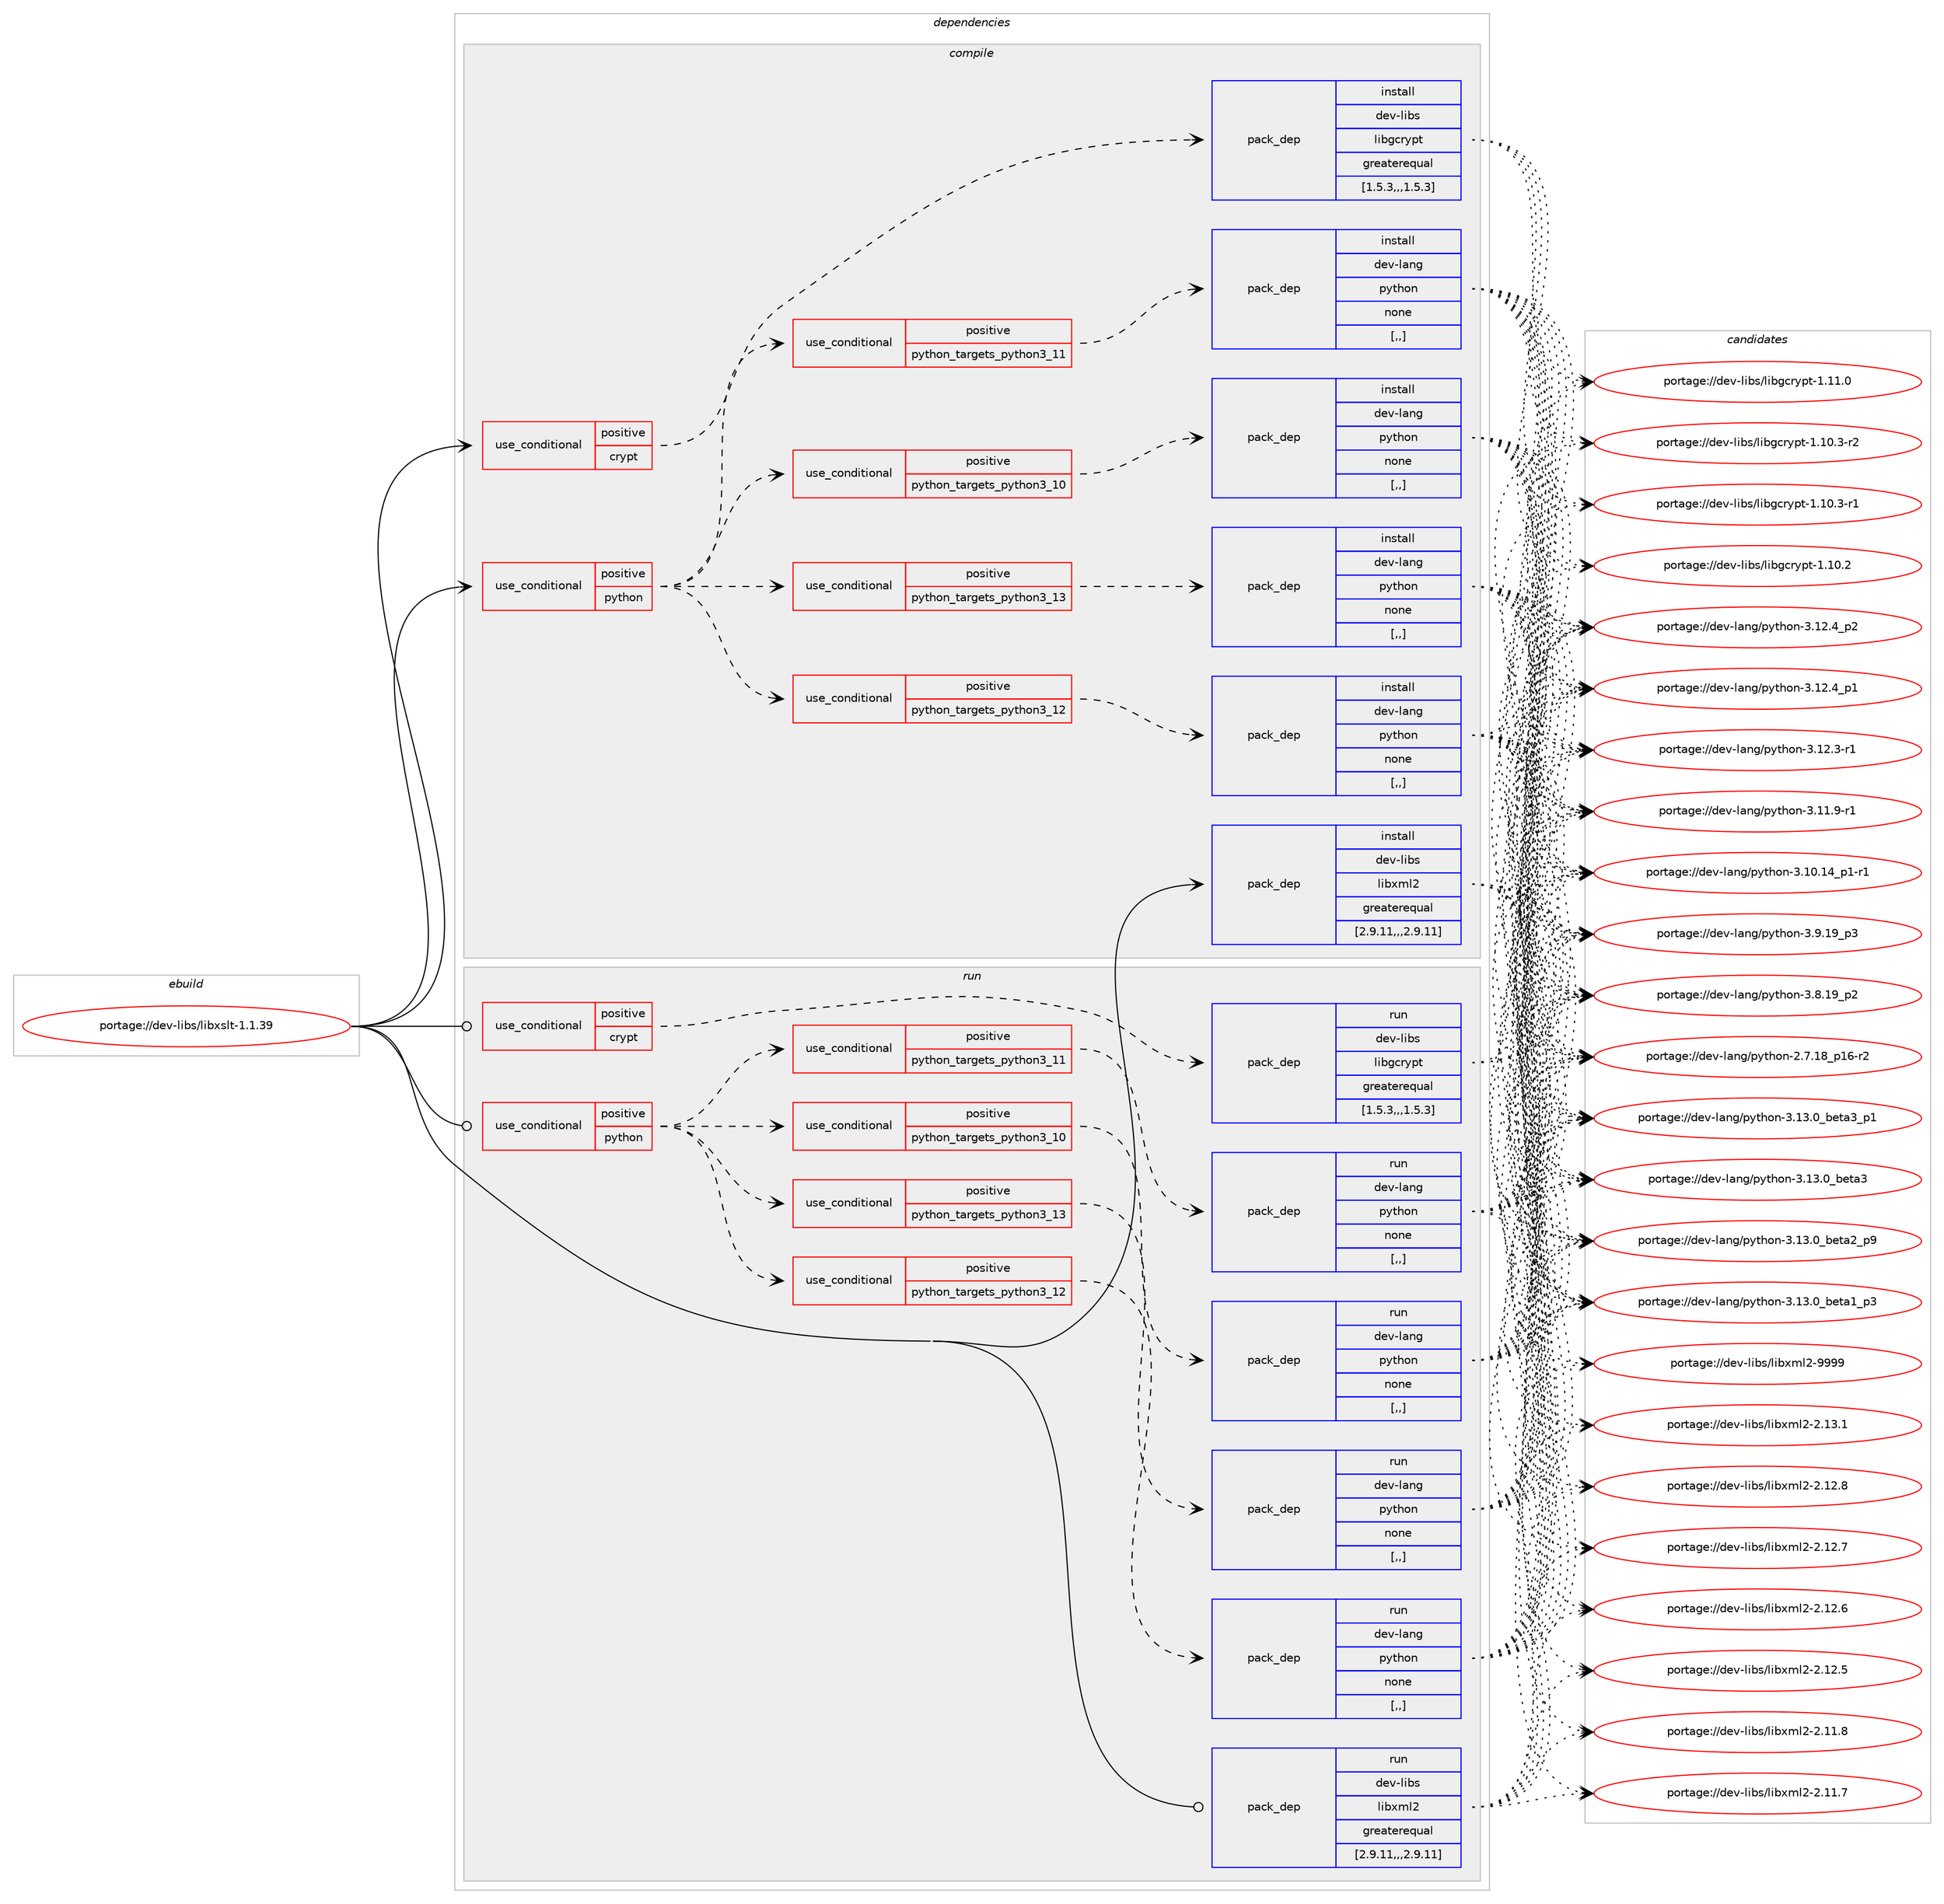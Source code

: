 digraph prolog {

# *************
# Graph options
# *************

newrank=true;
concentrate=true;
compound=true;
graph [rankdir=LR,fontname=Helvetica,fontsize=10,ranksep=1.5];#, ranksep=2.5, nodesep=0.2];
edge  [arrowhead=vee];
node  [fontname=Helvetica,fontsize=10];

# **********
# The ebuild
# **********

subgraph cluster_leftcol {
color=gray;
rank=same;
label=<<i>ebuild</i>>;
id [label="portage://dev-libs/libxslt-1.1.39", color=red, width=4, href="../dev-libs/libxslt-1.1.39.svg"];
}

# ****************
# The dependencies
# ****************

subgraph cluster_midcol {
color=gray;
label=<<i>dependencies</i>>;
subgraph cluster_compile {
fillcolor="#eeeeee";
style=filled;
label=<<i>compile</i>>;
subgraph cond27290 {
dependency110903 [label=<<TABLE BORDER="0" CELLBORDER="1" CELLSPACING="0" CELLPADDING="4"><TR><TD ROWSPAN="3" CELLPADDING="10">use_conditional</TD></TR><TR><TD>positive</TD></TR><TR><TD>crypt</TD></TR></TABLE>>, shape=none, color=red];
subgraph pack82432 {
dependency110904 [label=<<TABLE BORDER="0" CELLBORDER="1" CELLSPACING="0" CELLPADDING="4" WIDTH="220"><TR><TD ROWSPAN="6" CELLPADDING="30">pack_dep</TD></TR><TR><TD WIDTH="110">install</TD></TR><TR><TD>dev-libs</TD></TR><TR><TD>libgcrypt</TD></TR><TR><TD>greaterequal</TD></TR><TR><TD>[1.5.3,,,1.5.3]</TD></TR></TABLE>>, shape=none, color=blue];
}
dependency110903:e -> dependency110904:w [weight=20,style="dashed",arrowhead="vee"];
}
id:e -> dependency110903:w [weight=20,style="solid",arrowhead="vee"];
subgraph cond27291 {
dependency110905 [label=<<TABLE BORDER="0" CELLBORDER="1" CELLSPACING="0" CELLPADDING="4"><TR><TD ROWSPAN="3" CELLPADDING="10">use_conditional</TD></TR><TR><TD>positive</TD></TR><TR><TD>python</TD></TR></TABLE>>, shape=none, color=red];
subgraph cond27292 {
dependency110906 [label=<<TABLE BORDER="0" CELLBORDER="1" CELLSPACING="0" CELLPADDING="4"><TR><TD ROWSPAN="3" CELLPADDING="10">use_conditional</TD></TR><TR><TD>positive</TD></TR><TR><TD>python_targets_python3_10</TD></TR></TABLE>>, shape=none, color=red];
subgraph pack82433 {
dependency110907 [label=<<TABLE BORDER="0" CELLBORDER="1" CELLSPACING="0" CELLPADDING="4" WIDTH="220"><TR><TD ROWSPAN="6" CELLPADDING="30">pack_dep</TD></TR><TR><TD WIDTH="110">install</TD></TR><TR><TD>dev-lang</TD></TR><TR><TD>python</TD></TR><TR><TD>none</TD></TR><TR><TD>[,,]</TD></TR></TABLE>>, shape=none, color=blue];
}
dependency110906:e -> dependency110907:w [weight=20,style="dashed",arrowhead="vee"];
}
dependency110905:e -> dependency110906:w [weight=20,style="dashed",arrowhead="vee"];
subgraph cond27293 {
dependency110908 [label=<<TABLE BORDER="0" CELLBORDER="1" CELLSPACING="0" CELLPADDING="4"><TR><TD ROWSPAN="3" CELLPADDING="10">use_conditional</TD></TR><TR><TD>positive</TD></TR><TR><TD>python_targets_python3_11</TD></TR></TABLE>>, shape=none, color=red];
subgraph pack82434 {
dependency110909 [label=<<TABLE BORDER="0" CELLBORDER="1" CELLSPACING="0" CELLPADDING="4" WIDTH="220"><TR><TD ROWSPAN="6" CELLPADDING="30">pack_dep</TD></TR><TR><TD WIDTH="110">install</TD></TR><TR><TD>dev-lang</TD></TR><TR><TD>python</TD></TR><TR><TD>none</TD></TR><TR><TD>[,,]</TD></TR></TABLE>>, shape=none, color=blue];
}
dependency110908:e -> dependency110909:w [weight=20,style="dashed",arrowhead="vee"];
}
dependency110905:e -> dependency110908:w [weight=20,style="dashed",arrowhead="vee"];
subgraph cond27294 {
dependency110910 [label=<<TABLE BORDER="0" CELLBORDER="1" CELLSPACING="0" CELLPADDING="4"><TR><TD ROWSPAN="3" CELLPADDING="10">use_conditional</TD></TR><TR><TD>positive</TD></TR><TR><TD>python_targets_python3_12</TD></TR></TABLE>>, shape=none, color=red];
subgraph pack82435 {
dependency110911 [label=<<TABLE BORDER="0" CELLBORDER="1" CELLSPACING="0" CELLPADDING="4" WIDTH="220"><TR><TD ROWSPAN="6" CELLPADDING="30">pack_dep</TD></TR><TR><TD WIDTH="110">install</TD></TR><TR><TD>dev-lang</TD></TR><TR><TD>python</TD></TR><TR><TD>none</TD></TR><TR><TD>[,,]</TD></TR></TABLE>>, shape=none, color=blue];
}
dependency110910:e -> dependency110911:w [weight=20,style="dashed",arrowhead="vee"];
}
dependency110905:e -> dependency110910:w [weight=20,style="dashed",arrowhead="vee"];
subgraph cond27295 {
dependency110912 [label=<<TABLE BORDER="0" CELLBORDER="1" CELLSPACING="0" CELLPADDING="4"><TR><TD ROWSPAN="3" CELLPADDING="10">use_conditional</TD></TR><TR><TD>positive</TD></TR><TR><TD>python_targets_python3_13</TD></TR></TABLE>>, shape=none, color=red];
subgraph pack82436 {
dependency110913 [label=<<TABLE BORDER="0" CELLBORDER="1" CELLSPACING="0" CELLPADDING="4" WIDTH="220"><TR><TD ROWSPAN="6" CELLPADDING="30">pack_dep</TD></TR><TR><TD WIDTH="110">install</TD></TR><TR><TD>dev-lang</TD></TR><TR><TD>python</TD></TR><TR><TD>none</TD></TR><TR><TD>[,,]</TD></TR></TABLE>>, shape=none, color=blue];
}
dependency110912:e -> dependency110913:w [weight=20,style="dashed",arrowhead="vee"];
}
dependency110905:e -> dependency110912:w [weight=20,style="dashed",arrowhead="vee"];
}
id:e -> dependency110905:w [weight=20,style="solid",arrowhead="vee"];
subgraph pack82437 {
dependency110914 [label=<<TABLE BORDER="0" CELLBORDER="1" CELLSPACING="0" CELLPADDING="4" WIDTH="220"><TR><TD ROWSPAN="6" CELLPADDING="30">pack_dep</TD></TR><TR><TD WIDTH="110">install</TD></TR><TR><TD>dev-libs</TD></TR><TR><TD>libxml2</TD></TR><TR><TD>greaterequal</TD></TR><TR><TD>[2.9.11,,,2.9.11]</TD></TR></TABLE>>, shape=none, color=blue];
}
id:e -> dependency110914:w [weight=20,style="solid",arrowhead="vee"];
}
subgraph cluster_compileandrun {
fillcolor="#eeeeee";
style=filled;
label=<<i>compile and run</i>>;
}
subgraph cluster_run {
fillcolor="#eeeeee";
style=filled;
label=<<i>run</i>>;
subgraph cond27296 {
dependency110915 [label=<<TABLE BORDER="0" CELLBORDER="1" CELLSPACING="0" CELLPADDING="4"><TR><TD ROWSPAN="3" CELLPADDING="10">use_conditional</TD></TR><TR><TD>positive</TD></TR><TR><TD>crypt</TD></TR></TABLE>>, shape=none, color=red];
subgraph pack82438 {
dependency110916 [label=<<TABLE BORDER="0" CELLBORDER="1" CELLSPACING="0" CELLPADDING="4" WIDTH="220"><TR><TD ROWSPAN="6" CELLPADDING="30">pack_dep</TD></TR><TR><TD WIDTH="110">run</TD></TR><TR><TD>dev-libs</TD></TR><TR><TD>libgcrypt</TD></TR><TR><TD>greaterequal</TD></TR><TR><TD>[1.5.3,,,1.5.3]</TD></TR></TABLE>>, shape=none, color=blue];
}
dependency110915:e -> dependency110916:w [weight=20,style="dashed",arrowhead="vee"];
}
id:e -> dependency110915:w [weight=20,style="solid",arrowhead="odot"];
subgraph cond27297 {
dependency110917 [label=<<TABLE BORDER="0" CELLBORDER="1" CELLSPACING="0" CELLPADDING="4"><TR><TD ROWSPAN="3" CELLPADDING="10">use_conditional</TD></TR><TR><TD>positive</TD></TR><TR><TD>python</TD></TR></TABLE>>, shape=none, color=red];
subgraph cond27298 {
dependency110918 [label=<<TABLE BORDER="0" CELLBORDER="1" CELLSPACING="0" CELLPADDING="4"><TR><TD ROWSPAN="3" CELLPADDING="10">use_conditional</TD></TR><TR><TD>positive</TD></TR><TR><TD>python_targets_python3_10</TD></TR></TABLE>>, shape=none, color=red];
subgraph pack82439 {
dependency110919 [label=<<TABLE BORDER="0" CELLBORDER="1" CELLSPACING="0" CELLPADDING="4" WIDTH="220"><TR><TD ROWSPAN="6" CELLPADDING="30">pack_dep</TD></TR><TR><TD WIDTH="110">run</TD></TR><TR><TD>dev-lang</TD></TR><TR><TD>python</TD></TR><TR><TD>none</TD></TR><TR><TD>[,,]</TD></TR></TABLE>>, shape=none, color=blue];
}
dependency110918:e -> dependency110919:w [weight=20,style="dashed",arrowhead="vee"];
}
dependency110917:e -> dependency110918:w [weight=20,style="dashed",arrowhead="vee"];
subgraph cond27299 {
dependency110920 [label=<<TABLE BORDER="0" CELLBORDER="1" CELLSPACING="0" CELLPADDING="4"><TR><TD ROWSPAN="3" CELLPADDING="10">use_conditional</TD></TR><TR><TD>positive</TD></TR><TR><TD>python_targets_python3_11</TD></TR></TABLE>>, shape=none, color=red];
subgraph pack82440 {
dependency110921 [label=<<TABLE BORDER="0" CELLBORDER="1" CELLSPACING="0" CELLPADDING="4" WIDTH="220"><TR><TD ROWSPAN="6" CELLPADDING="30">pack_dep</TD></TR><TR><TD WIDTH="110">run</TD></TR><TR><TD>dev-lang</TD></TR><TR><TD>python</TD></TR><TR><TD>none</TD></TR><TR><TD>[,,]</TD></TR></TABLE>>, shape=none, color=blue];
}
dependency110920:e -> dependency110921:w [weight=20,style="dashed",arrowhead="vee"];
}
dependency110917:e -> dependency110920:w [weight=20,style="dashed",arrowhead="vee"];
subgraph cond27300 {
dependency110922 [label=<<TABLE BORDER="0" CELLBORDER="1" CELLSPACING="0" CELLPADDING="4"><TR><TD ROWSPAN="3" CELLPADDING="10">use_conditional</TD></TR><TR><TD>positive</TD></TR><TR><TD>python_targets_python3_12</TD></TR></TABLE>>, shape=none, color=red];
subgraph pack82441 {
dependency110923 [label=<<TABLE BORDER="0" CELLBORDER="1" CELLSPACING="0" CELLPADDING="4" WIDTH="220"><TR><TD ROWSPAN="6" CELLPADDING="30">pack_dep</TD></TR><TR><TD WIDTH="110">run</TD></TR><TR><TD>dev-lang</TD></TR><TR><TD>python</TD></TR><TR><TD>none</TD></TR><TR><TD>[,,]</TD></TR></TABLE>>, shape=none, color=blue];
}
dependency110922:e -> dependency110923:w [weight=20,style="dashed",arrowhead="vee"];
}
dependency110917:e -> dependency110922:w [weight=20,style="dashed",arrowhead="vee"];
subgraph cond27301 {
dependency110924 [label=<<TABLE BORDER="0" CELLBORDER="1" CELLSPACING="0" CELLPADDING="4"><TR><TD ROWSPAN="3" CELLPADDING="10">use_conditional</TD></TR><TR><TD>positive</TD></TR><TR><TD>python_targets_python3_13</TD></TR></TABLE>>, shape=none, color=red];
subgraph pack82442 {
dependency110925 [label=<<TABLE BORDER="0" CELLBORDER="1" CELLSPACING="0" CELLPADDING="4" WIDTH="220"><TR><TD ROWSPAN="6" CELLPADDING="30">pack_dep</TD></TR><TR><TD WIDTH="110">run</TD></TR><TR><TD>dev-lang</TD></TR><TR><TD>python</TD></TR><TR><TD>none</TD></TR><TR><TD>[,,]</TD></TR></TABLE>>, shape=none, color=blue];
}
dependency110924:e -> dependency110925:w [weight=20,style="dashed",arrowhead="vee"];
}
dependency110917:e -> dependency110924:w [weight=20,style="dashed",arrowhead="vee"];
}
id:e -> dependency110917:w [weight=20,style="solid",arrowhead="odot"];
subgraph pack82443 {
dependency110926 [label=<<TABLE BORDER="0" CELLBORDER="1" CELLSPACING="0" CELLPADDING="4" WIDTH="220"><TR><TD ROWSPAN="6" CELLPADDING="30">pack_dep</TD></TR><TR><TD WIDTH="110">run</TD></TR><TR><TD>dev-libs</TD></TR><TR><TD>libxml2</TD></TR><TR><TD>greaterequal</TD></TR><TR><TD>[2.9.11,,,2.9.11]</TD></TR></TABLE>>, shape=none, color=blue];
}
id:e -> dependency110926:w [weight=20,style="solid",arrowhead="odot"];
}
}

# **************
# The candidates
# **************

subgraph cluster_choices {
rank=same;
color=gray;
label=<<i>candidates</i>>;

subgraph choice82432 {
color=black;
nodesep=1;
choice100101118451081059811547108105981039911412111211645494649494648 [label="portage://dev-libs/libgcrypt-1.11.0", color=red, width=4,href="../dev-libs/libgcrypt-1.11.0.svg"];
choice1001011184510810598115471081059810399114121112116454946494846514511450 [label="portage://dev-libs/libgcrypt-1.10.3-r2", color=red, width=4,href="../dev-libs/libgcrypt-1.10.3-r2.svg"];
choice1001011184510810598115471081059810399114121112116454946494846514511449 [label="portage://dev-libs/libgcrypt-1.10.3-r1", color=red, width=4,href="../dev-libs/libgcrypt-1.10.3-r1.svg"];
choice100101118451081059811547108105981039911412111211645494649484650 [label="portage://dev-libs/libgcrypt-1.10.2", color=red, width=4,href="../dev-libs/libgcrypt-1.10.2.svg"];
dependency110904:e -> choice100101118451081059811547108105981039911412111211645494649494648:w [style=dotted,weight="100"];
dependency110904:e -> choice1001011184510810598115471081059810399114121112116454946494846514511450:w [style=dotted,weight="100"];
dependency110904:e -> choice1001011184510810598115471081059810399114121112116454946494846514511449:w [style=dotted,weight="100"];
dependency110904:e -> choice100101118451081059811547108105981039911412111211645494649484650:w [style=dotted,weight="100"];
}
subgraph choice82433 {
color=black;
nodesep=1;
choice10010111845108971101034711212111610411111045514649514648959810111697519511249 [label="portage://dev-lang/python-3.13.0_beta3_p1", color=red, width=4,href="../dev-lang/python-3.13.0_beta3_p1.svg"];
choice1001011184510897110103471121211161041111104551464951464895981011169751 [label="portage://dev-lang/python-3.13.0_beta3", color=red, width=4,href="../dev-lang/python-3.13.0_beta3.svg"];
choice10010111845108971101034711212111610411111045514649514648959810111697509511257 [label="portage://dev-lang/python-3.13.0_beta2_p9", color=red, width=4,href="../dev-lang/python-3.13.0_beta2_p9.svg"];
choice10010111845108971101034711212111610411111045514649514648959810111697499511251 [label="portage://dev-lang/python-3.13.0_beta1_p3", color=red, width=4,href="../dev-lang/python-3.13.0_beta1_p3.svg"];
choice100101118451089711010347112121116104111110455146495046529511250 [label="portage://dev-lang/python-3.12.4_p2", color=red, width=4,href="../dev-lang/python-3.12.4_p2.svg"];
choice100101118451089711010347112121116104111110455146495046529511249 [label="portage://dev-lang/python-3.12.4_p1", color=red, width=4,href="../dev-lang/python-3.12.4_p1.svg"];
choice100101118451089711010347112121116104111110455146495046514511449 [label="portage://dev-lang/python-3.12.3-r1", color=red, width=4,href="../dev-lang/python-3.12.3-r1.svg"];
choice100101118451089711010347112121116104111110455146494946574511449 [label="portage://dev-lang/python-3.11.9-r1", color=red, width=4,href="../dev-lang/python-3.11.9-r1.svg"];
choice100101118451089711010347112121116104111110455146494846495295112494511449 [label="portage://dev-lang/python-3.10.14_p1-r1", color=red, width=4,href="../dev-lang/python-3.10.14_p1-r1.svg"];
choice100101118451089711010347112121116104111110455146574649579511251 [label="portage://dev-lang/python-3.9.19_p3", color=red, width=4,href="../dev-lang/python-3.9.19_p3.svg"];
choice100101118451089711010347112121116104111110455146564649579511250 [label="portage://dev-lang/python-3.8.19_p2", color=red, width=4,href="../dev-lang/python-3.8.19_p2.svg"];
choice100101118451089711010347112121116104111110455046554649569511249544511450 [label="portage://dev-lang/python-2.7.18_p16-r2", color=red, width=4,href="../dev-lang/python-2.7.18_p16-r2.svg"];
dependency110907:e -> choice10010111845108971101034711212111610411111045514649514648959810111697519511249:w [style=dotted,weight="100"];
dependency110907:e -> choice1001011184510897110103471121211161041111104551464951464895981011169751:w [style=dotted,weight="100"];
dependency110907:e -> choice10010111845108971101034711212111610411111045514649514648959810111697509511257:w [style=dotted,weight="100"];
dependency110907:e -> choice10010111845108971101034711212111610411111045514649514648959810111697499511251:w [style=dotted,weight="100"];
dependency110907:e -> choice100101118451089711010347112121116104111110455146495046529511250:w [style=dotted,weight="100"];
dependency110907:e -> choice100101118451089711010347112121116104111110455146495046529511249:w [style=dotted,weight="100"];
dependency110907:e -> choice100101118451089711010347112121116104111110455146495046514511449:w [style=dotted,weight="100"];
dependency110907:e -> choice100101118451089711010347112121116104111110455146494946574511449:w [style=dotted,weight="100"];
dependency110907:e -> choice100101118451089711010347112121116104111110455146494846495295112494511449:w [style=dotted,weight="100"];
dependency110907:e -> choice100101118451089711010347112121116104111110455146574649579511251:w [style=dotted,weight="100"];
dependency110907:e -> choice100101118451089711010347112121116104111110455146564649579511250:w [style=dotted,weight="100"];
dependency110907:e -> choice100101118451089711010347112121116104111110455046554649569511249544511450:w [style=dotted,weight="100"];
}
subgraph choice82434 {
color=black;
nodesep=1;
choice10010111845108971101034711212111610411111045514649514648959810111697519511249 [label="portage://dev-lang/python-3.13.0_beta3_p1", color=red, width=4,href="../dev-lang/python-3.13.0_beta3_p1.svg"];
choice1001011184510897110103471121211161041111104551464951464895981011169751 [label="portage://dev-lang/python-3.13.0_beta3", color=red, width=4,href="../dev-lang/python-3.13.0_beta3.svg"];
choice10010111845108971101034711212111610411111045514649514648959810111697509511257 [label="portage://dev-lang/python-3.13.0_beta2_p9", color=red, width=4,href="../dev-lang/python-3.13.0_beta2_p9.svg"];
choice10010111845108971101034711212111610411111045514649514648959810111697499511251 [label="portage://dev-lang/python-3.13.0_beta1_p3", color=red, width=4,href="../dev-lang/python-3.13.0_beta1_p3.svg"];
choice100101118451089711010347112121116104111110455146495046529511250 [label="portage://dev-lang/python-3.12.4_p2", color=red, width=4,href="../dev-lang/python-3.12.4_p2.svg"];
choice100101118451089711010347112121116104111110455146495046529511249 [label="portage://dev-lang/python-3.12.4_p1", color=red, width=4,href="../dev-lang/python-3.12.4_p1.svg"];
choice100101118451089711010347112121116104111110455146495046514511449 [label="portage://dev-lang/python-3.12.3-r1", color=red, width=4,href="../dev-lang/python-3.12.3-r1.svg"];
choice100101118451089711010347112121116104111110455146494946574511449 [label="portage://dev-lang/python-3.11.9-r1", color=red, width=4,href="../dev-lang/python-3.11.9-r1.svg"];
choice100101118451089711010347112121116104111110455146494846495295112494511449 [label="portage://dev-lang/python-3.10.14_p1-r1", color=red, width=4,href="../dev-lang/python-3.10.14_p1-r1.svg"];
choice100101118451089711010347112121116104111110455146574649579511251 [label="portage://dev-lang/python-3.9.19_p3", color=red, width=4,href="../dev-lang/python-3.9.19_p3.svg"];
choice100101118451089711010347112121116104111110455146564649579511250 [label="portage://dev-lang/python-3.8.19_p2", color=red, width=4,href="../dev-lang/python-3.8.19_p2.svg"];
choice100101118451089711010347112121116104111110455046554649569511249544511450 [label="portage://dev-lang/python-2.7.18_p16-r2", color=red, width=4,href="../dev-lang/python-2.7.18_p16-r2.svg"];
dependency110909:e -> choice10010111845108971101034711212111610411111045514649514648959810111697519511249:w [style=dotted,weight="100"];
dependency110909:e -> choice1001011184510897110103471121211161041111104551464951464895981011169751:w [style=dotted,weight="100"];
dependency110909:e -> choice10010111845108971101034711212111610411111045514649514648959810111697509511257:w [style=dotted,weight="100"];
dependency110909:e -> choice10010111845108971101034711212111610411111045514649514648959810111697499511251:w [style=dotted,weight="100"];
dependency110909:e -> choice100101118451089711010347112121116104111110455146495046529511250:w [style=dotted,weight="100"];
dependency110909:e -> choice100101118451089711010347112121116104111110455146495046529511249:w [style=dotted,weight="100"];
dependency110909:e -> choice100101118451089711010347112121116104111110455146495046514511449:w [style=dotted,weight="100"];
dependency110909:e -> choice100101118451089711010347112121116104111110455146494946574511449:w [style=dotted,weight="100"];
dependency110909:e -> choice100101118451089711010347112121116104111110455146494846495295112494511449:w [style=dotted,weight="100"];
dependency110909:e -> choice100101118451089711010347112121116104111110455146574649579511251:w [style=dotted,weight="100"];
dependency110909:e -> choice100101118451089711010347112121116104111110455146564649579511250:w [style=dotted,weight="100"];
dependency110909:e -> choice100101118451089711010347112121116104111110455046554649569511249544511450:w [style=dotted,weight="100"];
}
subgraph choice82435 {
color=black;
nodesep=1;
choice10010111845108971101034711212111610411111045514649514648959810111697519511249 [label="portage://dev-lang/python-3.13.0_beta3_p1", color=red, width=4,href="../dev-lang/python-3.13.0_beta3_p1.svg"];
choice1001011184510897110103471121211161041111104551464951464895981011169751 [label="portage://dev-lang/python-3.13.0_beta3", color=red, width=4,href="../dev-lang/python-3.13.0_beta3.svg"];
choice10010111845108971101034711212111610411111045514649514648959810111697509511257 [label="portage://dev-lang/python-3.13.0_beta2_p9", color=red, width=4,href="../dev-lang/python-3.13.0_beta2_p9.svg"];
choice10010111845108971101034711212111610411111045514649514648959810111697499511251 [label="portage://dev-lang/python-3.13.0_beta1_p3", color=red, width=4,href="../dev-lang/python-3.13.0_beta1_p3.svg"];
choice100101118451089711010347112121116104111110455146495046529511250 [label="portage://dev-lang/python-3.12.4_p2", color=red, width=4,href="../dev-lang/python-3.12.4_p2.svg"];
choice100101118451089711010347112121116104111110455146495046529511249 [label="portage://dev-lang/python-3.12.4_p1", color=red, width=4,href="../dev-lang/python-3.12.4_p1.svg"];
choice100101118451089711010347112121116104111110455146495046514511449 [label="portage://dev-lang/python-3.12.3-r1", color=red, width=4,href="../dev-lang/python-3.12.3-r1.svg"];
choice100101118451089711010347112121116104111110455146494946574511449 [label="portage://dev-lang/python-3.11.9-r1", color=red, width=4,href="../dev-lang/python-3.11.9-r1.svg"];
choice100101118451089711010347112121116104111110455146494846495295112494511449 [label="portage://dev-lang/python-3.10.14_p1-r1", color=red, width=4,href="../dev-lang/python-3.10.14_p1-r1.svg"];
choice100101118451089711010347112121116104111110455146574649579511251 [label="portage://dev-lang/python-3.9.19_p3", color=red, width=4,href="../dev-lang/python-3.9.19_p3.svg"];
choice100101118451089711010347112121116104111110455146564649579511250 [label="portage://dev-lang/python-3.8.19_p2", color=red, width=4,href="../dev-lang/python-3.8.19_p2.svg"];
choice100101118451089711010347112121116104111110455046554649569511249544511450 [label="portage://dev-lang/python-2.7.18_p16-r2", color=red, width=4,href="../dev-lang/python-2.7.18_p16-r2.svg"];
dependency110911:e -> choice10010111845108971101034711212111610411111045514649514648959810111697519511249:w [style=dotted,weight="100"];
dependency110911:e -> choice1001011184510897110103471121211161041111104551464951464895981011169751:w [style=dotted,weight="100"];
dependency110911:e -> choice10010111845108971101034711212111610411111045514649514648959810111697509511257:w [style=dotted,weight="100"];
dependency110911:e -> choice10010111845108971101034711212111610411111045514649514648959810111697499511251:w [style=dotted,weight="100"];
dependency110911:e -> choice100101118451089711010347112121116104111110455146495046529511250:w [style=dotted,weight="100"];
dependency110911:e -> choice100101118451089711010347112121116104111110455146495046529511249:w [style=dotted,weight="100"];
dependency110911:e -> choice100101118451089711010347112121116104111110455146495046514511449:w [style=dotted,weight="100"];
dependency110911:e -> choice100101118451089711010347112121116104111110455146494946574511449:w [style=dotted,weight="100"];
dependency110911:e -> choice100101118451089711010347112121116104111110455146494846495295112494511449:w [style=dotted,weight="100"];
dependency110911:e -> choice100101118451089711010347112121116104111110455146574649579511251:w [style=dotted,weight="100"];
dependency110911:e -> choice100101118451089711010347112121116104111110455146564649579511250:w [style=dotted,weight="100"];
dependency110911:e -> choice100101118451089711010347112121116104111110455046554649569511249544511450:w [style=dotted,weight="100"];
}
subgraph choice82436 {
color=black;
nodesep=1;
choice10010111845108971101034711212111610411111045514649514648959810111697519511249 [label="portage://dev-lang/python-3.13.0_beta3_p1", color=red, width=4,href="../dev-lang/python-3.13.0_beta3_p1.svg"];
choice1001011184510897110103471121211161041111104551464951464895981011169751 [label="portage://dev-lang/python-3.13.0_beta3", color=red, width=4,href="../dev-lang/python-3.13.0_beta3.svg"];
choice10010111845108971101034711212111610411111045514649514648959810111697509511257 [label="portage://dev-lang/python-3.13.0_beta2_p9", color=red, width=4,href="../dev-lang/python-3.13.0_beta2_p9.svg"];
choice10010111845108971101034711212111610411111045514649514648959810111697499511251 [label="portage://dev-lang/python-3.13.0_beta1_p3", color=red, width=4,href="../dev-lang/python-3.13.0_beta1_p3.svg"];
choice100101118451089711010347112121116104111110455146495046529511250 [label="portage://dev-lang/python-3.12.4_p2", color=red, width=4,href="../dev-lang/python-3.12.4_p2.svg"];
choice100101118451089711010347112121116104111110455146495046529511249 [label="portage://dev-lang/python-3.12.4_p1", color=red, width=4,href="../dev-lang/python-3.12.4_p1.svg"];
choice100101118451089711010347112121116104111110455146495046514511449 [label="portage://dev-lang/python-3.12.3-r1", color=red, width=4,href="../dev-lang/python-3.12.3-r1.svg"];
choice100101118451089711010347112121116104111110455146494946574511449 [label="portage://dev-lang/python-3.11.9-r1", color=red, width=4,href="../dev-lang/python-3.11.9-r1.svg"];
choice100101118451089711010347112121116104111110455146494846495295112494511449 [label="portage://dev-lang/python-3.10.14_p1-r1", color=red, width=4,href="../dev-lang/python-3.10.14_p1-r1.svg"];
choice100101118451089711010347112121116104111110455146574649579511251 [label="portage://dev-lang/python-3.9.19_p3", color=red, width=4,href="../dev-lang/python-3.9.19_p3.svg"];
choice100101118451089711010347112121116104111110455146564649579511250 [label="portage://dev-lang/python-3.8.19_p2", color=red, width=4,href="../dev-lang/python-3.8.19_p2.svg"];
choice100101118451089711010347112121116104111110455046554649569511249544511450 [label="portage://dev-lang/python-2.7.18_p16-r2", color=red, width=4,href="../dev-lang/python-2.7.18_p16-r2.svg"];
dependency110913:e -> choice10010111845108971101034711212111610411111045514649514648959810111697519511249:w [style=dotted,weight="100"];
dependency110913:e -> choice1001011184510897110103471121211161041111104551464951464895981011169751:w [style=dotted,weight="100"];
dependency110913:e -> choice10010111845108971101034711212111610411111045514649514648959810111697509511257:w [style=dotted,weight="100"];
dependency110913:e -> choice10010111845108971101034711212111610411111045514649514648959810111697499511251:w [style=dotted,weight="100"];
dependency110913:e -> choice100101118451089711010347112121116104111110455146495046529511250:w [style=dotted,weight="100"];
dependency110913:e -> choice100101118451089711010347112121116104111110455146495046529511249:w [style=dotted,weight="100"];
dependency110913:e -> choice100101118451089711010347112121116104111110455146495046514511449:w [style=dotted,weight="100"];
dependency110913:e -> choice100101118451089711010347112121116104111110455146494946574511449:w [style=dotted,weight="100"];
dependency110913:e -> choice100101118451089711010347112121116104111110455146494846495295112494511449:w [style=dotted,weight="100"];
dependency110913:e -> choice100101118451089711010347112121116104111110455146574649579511251:w [style=dotted,weight="100"];
dependency110913:e -> choice100101118451089711010347112121116104111110455146564649579511250:w [style=dotted,weight="100"];
dependency110913:e -> choice100101118451089711010347112121116104111110455046554649569511249544511450:w [style=dotted,weight="100"];
}
subgraph choice82437 {
color=black;
nodesep=1;
choice10010111845108105981154710810598120109108504557575757 [label="portage://dev-libs/libxml2-9999", color=red, width=4,href="../dev-libs/libxml2-9999.svg"];
choice100101118451081059811547108105981201091085045504649514649 [label="portage://dev-libs/libxml2-2.13.1", color=red, width=4,href="../dev-libs/libxml2-2.13.1.svg"];
choice100101118451081059811547108105981201091085045504649504656 [label="portage://dev-libs/libxml2-2.12.8", color=red, width=4,href="../dev-libs/libxml2-2.12.8.svg"];
choice100101118451081059811547108105981201091085045504649504655 [label="portage://dev-libs/libxml2-2.12.7", color=red, width=4,href="../dev-libs/libxml2-2.12.7.svg"];
choice100101118451081059811547108105981201091085045504649504654 [label="portage://dev-libs/libxml2-2.12.6", color=red, width=4,href="../dev-libs/libxml2-2.12.6.svg"];
choice100101118451081059811547108105981201091085045504649504653 [label="portage://dev-libs/libxml2-2.12.5", color=red, width=4,href="../dev-libs/libxml2-2.12.5.svg"];
choice100101118451081059811547108105981201091085045504649494656 [label="portage://dev-libs/libxml2-2.11.8", color=red, width=4,href="../dev-libs/libxml2-2.11.8.svg"];
choice100101118451081059811547108105981201091085045504649494655 [label="portage://dev-libs/libxml2-2.11.7", color=red, width=4,href="../dev-libs/libxml2-2.11.7.svg"];
dependency110914:e -> choice10010111845108105981154710810598120109108504557575757:w [style=dotted,weight="100"];
dependency110914:e -> choice100101118451081059811547108105981201091085045504649514649:w [style=dotted,weight="100"];
dependency110914:e -> choice100101118451081059811547108105981201091085045504649504656:w [style=dotted,weight="100"];
dependency110914:e -> choice100101118451081059811547108105981201091085045504649504655:w [style=dotted,weight="100"];
dependency110914:e -> choice100101118451081059811547108105981201091085045504649504654:w [style=dotted,weight="100"];
dependency110914:e -> choice100101118451081059811547108105981201091085045504649504653:w [style=dotted,weight="100"];
dependency110914:e -> choice100101118451081059811547108105981201091085045504649494656:w [style=dotted,weight="100"];
dependency110914:e -> choice100101118451081059811547108105981201091085045504649494655:w [style=dotted,weight="100"];
}
subgraph choice82438 {
color=black;
nodesep=1;
choice100101118451081059811547108105981039911412111211645494649494648 [label="portage://dev-libs/libgcrypt-1.11.0", color=red, width=4,href="../dev-libs/libgcrypt-1.11.0.svg"];
choice1001011184510810598115471081059810399114121112116454946494846514511450 [label="portage://dev-libs/libgcrypt-1.10.3-r2", color=red, width=4,href="../dev-libs/libgcrypt-1.10.3-r2.svg"];
choice1001011184510810598115471081059810399114121112116454946494846514511449 [label="portage://dev-libs/libgcrypt-1.10.3-r1", color=red, width=4,href="../dev-libs/libgcrypt-1.10.3-r1.svg"];
choice100101118451081059811547108105981039911412111211645494649484650 [label="portage://dev-libs/libgcrypt-1.10.2", color=red, width=4,href="../dev-libs/libgcrypt-1.10.2.svg"];
dependency110916:e -> choice100101118451081059811547108105981039911412111211645494649494648:w [style=dotted,weight="100"];
dependency110916:e -> choice1001011184510810598115471081059810399114121112116454946494846514511450:w [style=dotted,weight="100"];
dependency110916:e -> choice1001011184510810598115471081059810399114121112116454946494846514511449:w [style=dotted,weight="100"];
dependency110916:e -> choice100101118451081059811547108105981039911412111211645494649484650:w [style=dotted,weight="100"];
}
subgraph choice82439 {
color=black;
nodesep=1;
choice10010111845108971101034711212111610411111045514649514648959810111697519511249 [label="portage://dev-lang/python-3.13.0_beta3_p1", color=red, width=4,href="../dev-lang/python-3.13.0_beta3_p1.svg"];
choice1001011184510897110103471121211161041111104551464951464895981011169751 [label="portage://dev-lang/python-3.13.0_beta3", color=red, width=4,href="../dev-lang/python-3.13.0_beta3.svg"];
choice10010111845108971101034711212111610411111045514649514648959810111697509511257 [label="portage://dev-lang/python-3.13.0_beta2_p9", color=red, width=4,href="../dev-lang/python-3.13.0_beta2_p9.svg"];
choice10010111845108971101034711212111610411111045514649514648959810111697499511251 [label="portage://dev-lang/python-3.13.0_beta1_p3", color=red, width=4,href="../dev-lang/python-3.13.0_beta1_p3.svg"];
choice100101118451089711010347112121116104111110455146495046529511250 [label="portage://dev-lang/python-3.12.4_p2", color=red, width=4,href="../dev-lang/python-3.12.4_p2.svg"];
choice100101118451089711010347112121116104111110455146495046529511249 [label="portage://dev-lang/python-3.12.4_p1", color=red, width=4,href="../dev-lang/python-3.12.4_p1.svg"];
choice100101118451089711010347112121116104111110455146495046514511449 [label="portage://dev-lang/python-3.12.3-r1", color=red, width=4,href="../dev-lang/python-3.12.3-r1.svg"];
choice100101118451089711010347112121116104111110455146494946574511449 [label="portage://dev-lang/python-3.11.9-r1", color=red, width=4,href="../dev-lang/python-3.11.9-r1.svg"];
choice100101118451089711010347112121116104111110455146494846495295112494511449 [label="portage://dev-lang/python-3.10.14_p1-r1", color=red, width=4,href="../dev-lang/python-3.10.14_p1-r1.svg"];
choice100101118451089711010347112121116104111110455146574649579511251 [label="portage://dev-lang/python-3.9.19_p3", color=red, width=4,href="../dev-lang/python-3.9.19_p3.svg"];
choice100101118451089711010347112121116104111110455146564649579511250 [label="portage://dev-lang/python-3.8.19_p2", color=red, width=4,href="../dev-lang/python-3.8.19_p2.svg"];
choice100101118451089711010347112121116104111110455046554649569511249544511450 [label="portage://dev-lang/python-2.7.18_p16-r2", color=red, width=4,href="../dev-lang/python-2.7.18_p16-r2.svg"];
dependency110919:e -> choice10010111845108971101034711212111610411111045514649514648959810111697519511249:w [style=dotted,weight="100"];
dependency110919:e -> choice1001011184510897110103471121211161041111104551464951464895981011169751:w [style=dotted,weight="100"];
dependency110919:e -> choice10010111845108971101034711212111610411111045514649514648959810111697509511257:w [style=dotted,weight="100"];
dependency110919:e -> choice10010111845108971101034711212111610411111045514649514648959810111697499511251:w [style=dotted,weight="100"];
dependency110919:e -> choice100101118451089711010347112121116104111110455146495046529511250:w [style=dotted,weight="100"];
dependency110919:e -> choice100101118451089711010347112121116104111110455146495046529511249:w [style=dotted,weight="100"];
dependency110919:e -> choice100101118451089711010347112121116104111110455146495046514511449:w [style=dotted,weight="100"];
dependency110919:e -> choice100101118451089711010347112121116104111110455146494946574511449:w [style=dotted,weight="100"];
dependency110919:e -> choice100101118451089711010347112121116104111110455146494846495295112494511449:w [style=dotted,weight="100"];
dependency110919:e -> choice100101118451089711010347112121116104111110455146574649579511251:w [style=dotted,weight="100"];
dependency110919:e -> choice100101118451089711010347112121116104111110455146564649579511250:w [style=dotted,weight="100"];
dependency110919:e -> choice100101118451089711010347112121116104111110455046554649569511249544511450:w [style=dotted,weight="100"];
}
subgraph choice82440 {
color=black;
nodesep=1;
choice10010111845108971101034711212111610411111045514649514648959810111697519511249 [label="portage://dev-lang/python-3.13.0_beta3_p1", color=red, width=4,href="../dev-lang/python-3.13.0_beta3_p1.svg"];
choice1001011184510897110103471121211161041111104551464951464895981011169751 [label="portage://dev-lang/python-3.13.0_beta3", color=red, width=4,href="../dev-lang/python-3.13.0_beta3.svg"];
choice10010111845108971101034711212111610411111045514649514648959810111697509511257 [label="portage://dev-lang/python-3.13.0_beta2_p9", color=red, width=4,href="../dev-lang/python-3.13.0_beta2_p9.svg"];
choice10010111845108971101034711212111610411111045514649514648959810111697499511251 [label="portage://dev-lang/python-3.13.0_beta1_p3", color=red, width=4,href="../dev-lang/python-3.13.0_beta1_p3.svg"];
choice100101118451089711010347112121116104111110455146495046529511250 [label="portage://dev-lang/python-3.12.4_p2", color=red, width=4,href="../dev-lang/python-3.12.4_p2.svg"];
choice100101118451089711010347112121116104111110455146495046529511249 [label="portage://dev-lang/python-3.12.4_p1", color=red, width=4,href="../dev-lang/python-3.12.4_p1.svg"];
choice100101118451089711010347112121116104111110455146495046514511449 [label="portage://dev-lang/python-3.12.3-r1", color=red, width=4,href="../dev-lang/python-3.12.3-r1.svg"];
choice100101118451089711010347112121116104111110455146494946574511449 [label="portage://dev-lang/python-3.11.9-r1", color=red, width=4,href="../dev-lang/python-3.11.9-r1.svg"];
choice100101118451089711010347112121116104111110455146494846495295112494511449 [label="portage://dev-lang/python-3.10.14_p1-r1", color=red, width=4,href="../dev-lang/python-3.10.14_p1-r1.svg"];
choice100101118451089711010347112121116104111110455146574649579511251 [label="portage://dev-lang/python-3.9.19_p3", color=red, width=4,href="../dev-lang/python-3.9.19_p3.svg"];
choice100101118451089711010347112121116104111110455146564649579511250 [label="portage://dev-lang/python-3.8.19_p2", color=red, width=4,href="../dev-lang/python-3.8.19_p2.svg"];
choice100101118451089711010347112121116104111110455046554649569511249544511450 [label="portage://dev-lang/python-2.7.18_p16-r2", color=red, width=4,href="../dev-lang/python-2.7.18_p16-r2.svg"];
dependency110921:e -> choice10010111845108971101034711212111610411111045514649514648959810111697519511249:w [style=dotted,weight="100"];
dependency110921:e -> choice1001011184510897110103471121211161041111104551464951464895981011169751:w [style=dotted,weight="100"];
dependency110921:e -> choice10010111845108971101034711212111610411111045514649514648959810111697509511257:w [style=dotted,weight="100"];
dependency110921:e -> choice10010111845108971101034711212111610411111045514649514648959810111697499511251:w [style=dotted,weight="100"];
dependency110921:e -> choice100101118451089711010347112121116104111110455146495046529511250:w [style=dotted,weight="100"];
dependency110921:e -> choice100101118451089711010347112121116104111110455146495046529511249:w [style=dotted,weight="100"];
dependency110921:e -> choice100101118451089711010347112121116104111110455146495046514511449:w [style=dotted,weight="100"];
dependency110921:e -> choice100101118451089711010347112121116104111110455146494946574511449:w [style=dotted,weight="100"];
dependency110921:e -> choice100101118451089711010347112121116104111110455146494846495295112494511449:w [style=dotted,weight="100"];
dependency110921:e -> choice100101118451089711010347112121116104111110455146574649579511251:w [style=dotted,weight="100"];
dependency110921:e -> choice100101118451089711010347112121116104111110455146564649579511250:w [style=dotted,weight="100"];
dependency110921:e -> choice100101118451089711010347112121116104111110455046554649569511249544511450:w [style=dotted,weight="100"];
}
subgraph choice82441 {
color=black;
nodesep=1;
choice10010111845108971101034711212111610411111045514649514648959810111697519511249 [label="portage://dev-lang/python-3.13.0_beta3_p1", color=red, width=4,href="../dev-lang/python-3.13.0_beta3_p1.svg"];
choice1001011184510897110103471121211161041111104551464951464895981011169751 [label="portage://dev-lang/python-3.13.0_beta3", color=red, width=4,href="../dev-lang/python-3.13.0_beta3.svg"];
choice10010111845108971101034711212111610411111045514649514648959810111697509511257 [label="portage://dev-lang/python-3.13.0_beta2_p9", color=red, width=4,href="../dev-lang/python-3.13.0_beta2_p9.svg"];
choice10010111845108971101034711212111610411111045514649514648959810111697499511251 [label="portage://dev-lang/python-3.13.0_beta1_p3", color=red, width=4,href="../dev-lang/python-3.13.0_beta1_p3.svg"];
choice100101118451089711010347112121116104111110455146495046529511250 [label="portage://dev-lang/python-3.12.4_p2", color=red, width=4,href="../dev-lang/python-3.12.4_p2.svg"];
choice100101118451089711010347112121116104111110455146495046529511249 [label="portage://dev-lang/python-3.12.4_p1", color=red, width=4,href="../dev-lang/python-3.12.4_p1.svg"];
choice100101118451089711010347112121116104111110455146495046514511449 [label="portage://dev-lang/python-3.12.3-r1", color=red, width=4,href="../dev-lang/python-3.12.3-r1.svg"];
choice100101118451089711010347112121116104111110455146494946574511449 [label="portage://dev-lang/python-3.11.9-r1", color=red, width=4,href="../dev-lang/python-3.11.9-r1.svg"];
choice100101118451089711010347112121116104111110455146494846495295112494511449 [label="portage://dev-lang/python-3.10.14_p1-r1", color=red, width=4,href="../dev-lang/python-3.10.14_p1-r1.svg"];
choice100101118451089711010347112121116104111110455146574649579511251 [label="portage://dev-lang/python-3.9.19_p3", color=red, width=4,href="../dev-lang/python-3.9.19_p3.svg"];
choice100101118451089711010347112121116104111110455146564649579511250 [label="portage://dev-lang/python-3.8.19_p2", color=red, width=4,href="../dev-lang/python-3.8.19_p2.svg"];
choice100101118451089711010347112121116104111110455046554649569511249544511450 [label="portage://dev-lang/python-2.7.18_p16-r2", color=red, width=4,href="../dev-lang/python-2.7.18_p16-r2.svg"];
dependency110923:e -> choice10010111845108971101034711212111610411111045514649514648959810111697519511249:w [style=dotted,weight="100"];
dependency110923:e -> choice1001011184510897110103471121211161041111104551464951464895981011169751:w [style=dotted,weight="100"];
dependency110923:e -> choice10010111845108971101034711212111610411111045514649514648959810111697509511257:w [style=dotted,weight="100"];
dependency110923:e -> choice10010111845108971101034711212111610411111045514649514648959810111697499511251:w [style=dotted,weight="100"];
dependency110923:e -> choice100101118451089711010347112121116104111110455146495046529511250:w [style=dotted,weight="100"];
dependency110923:e -> choice100101118451089711010347112121116104111110455146495046529511249:w [style=dotted,weight="100"];
dependency110923:e -> choice100101118451089711010347112121116104111110455146495046514511449:w [style=dotted,weight="100"];
dependency110923:e -> choice100101118451089711010347112121116104111110455146494946574511449:w [style=dotted,weight="100"];
dependency110923:e -> choice100101118451089711010347112121116104111110455146494846495295112494511449:w [style=dotted,weight="100"];
dependency110923:e -> choice100101118451089711010347112121116104111110455146574649579511251:w [style=dotted,weight="100"];
dependency110923:e -> choice100101118451089711010347112121116104111110455146564649579511250:w [style=dotted,weight="100"];
dependency110923:e -> choice100101118451089711010347112121116104111110455046554649569511249544511450:w [style=dotted,weight="100"];
}
subgraph choice82442 {
color=black;
nodesep=1;
choice10010111845108971101034711212111610411111045514649514648959810111697519511249 [label="portage://dev-lang/python-3.13.0_beta3_p1", color=red, width=4,href="../dev-lang/python-3.13.0_beta3_p1.svg"];
choice1001011184510897110103471121211161041111104551464951464895981011169751 [label="portage://dev-lang/python-3.13.0_beta3", color=red, width=4,href="../dev-lang/python-3.13.0_beta3.svg"];
choice10010111845108971101034711212111610411111045514649514648959810111697509511257 [label="portage://dev-lang/python-3.13.0_beta2_p9", color=red, width=4,href="../dev-lang/python-3.13.0_beta2_p9.svg"];
choice10010111845108971101034711212111610411111045514649514648959810111697499511251 [label="portage://dev-lang/python-3.13.0_beta1_p3", color=red, width=4,href="../dev-lang/python-3.13.0_beta1_p3.svg"];
choice100101118451089711010347112121116104111110455146495046529511250 [label="portage://dev-lang/python-3.12.4_p2", color=red, width=4,href="../dev-lang/python-3.12.4_p2.svg"];
choice100101118451089711010347112121116104111110455146495046529511249 [label="portage://dev-lang/python-3.12.4_p1", color=red, width=4,href="../dev-lang/python-3.12.4_p1.svg"];
choice100101118451089711010347112121116104111110455146495046514511449 [label="portage://dev-lang/python-3.12.3-r1", color=red, width=4,href="../dev-lang/python-3.12.3-r1.svg"];
choice100101118451089711010347112121116104111110455146494946574511449 [label="portage://dev-lang/python-3.11.9-r1", color=red, width=4,href="../dev-lang/python-3.11.9-r1.svg"];
choice100101118451089711010347112121116104111110455146494846495295112494511449 [label="portage://dev-lang/python-3.10.14_p1-r1", color=red, width=4,href="../dev-lang/python-3.10.14_p1-r1.svg"];
choice100101118451089711010347112121116104111110455146574649579511251 [label="portage://dev-lang/python-3.9.19_p3", color=red, width=4,href="../dev-lang/python-3.9.19_p3.svg"];
choice100101118451089711010347112121116104111110455146564649579511250 [label="portage://dev-lang/python-3.8.19_p2", color=red, width=4,href="../dev-lang/python-3.8.19_p2.svg"];
choice100101118451089711010347112121116104111110455046554649569511249544511450 [label="portage://dev-lang/python-2.7.18_p16-r2", color=red, width=4,href="../dev-lang/python-2.7.18_p16-r2.svg"];
dependency110925:e -> choice10010111845108971101034711212111610411111045514649514648959810111697519511249:w [style=dotted,weight="100"];
dependency110925:e -> choice1001011184510897110103471121211161041111104551464951464895981011169751:w [style=dotted,weight="100"];
dependency110925:e -> choice10010111845108971101034711212111610411111045514649514648959810111697509511257:w [style=dotted,weight="100"];
dependency110925:e -> choice10010111845108971101034711212111610411111045514649514648959810111697499511251:w [style=dotted,weight="100"];
dependency110925:e -> choice100101118451089711010347112121116104111110455146495046529511250:w [style=dotted,weight="100"];
dependency110925:e -> choice100101118451089711010347112121116104111110455146495046529511249:w [style=dotted,weight="100"];
dependency110925:e -> choice100101118451089711010347112121116104111110455146495046514511449:w [style=dotted,weight="100"];
dependency110925:e -> choice100101118451089711010347112121116104111110455146494946574511449:w [style=dotted,weight="100"];
dependency110925:e -> choice100101118451089711010347112121116104111110455146494846495295112494511449:w [style=dotted,weight="100"];
dependency110925:e -> choice100101118451089711010347112121116104111110455146574649579511251:w [style=dotted,weight="100"];
dependency110925:e -> choice100101118451089711010347112121116104111110455146564649579511250:w [style=dotted,weight="100"];
dependency110925:e -> choice100101118451089711010347112121116104111110455046554649569511249544511450:w [style=dotted,weight="100"];
}
subgraph choice82443 {
color=black;
nodesep=1;
choice10010111845108105981154710810598120109108504557575757 [label="portage://dev-libs/libxml2-9999", color=red, width=4,href="../dev-libs/libxml2-9999.svg"];
choice100101118451081059811547108105981201091085045504649514649 [label="portage://dev-libs/libxml2-2.13.1", color=red, width=4,href="../dev-libs/libxml2-2.13.1.svg"];
choice100101118451081059811547108105981201091085045504649504656 [label="portage://dev-libs/libxml2-2.12.8", color=red, width=4,href="../dev-libs/libxml2-2.12.8.svg"];
choice100101118451081059811547108105981201091085045504649504655 [label="portage://dev-libs/libxml2-2.12.7", color=red, width=4,href="../dev-libs/libxml2-2.12.7.svg"];
choice100101118451081059811547108105981201091085045504649504654 [label="portage://dev-libs/libxml2-2.12.6", color=red, width=4,href="../dev-libs/libxml2-2.12.6.svg"];
choice100101118451081059811547108105981201091085045504649504653 [label="portage://dev-libs/libxml2-2.12.5", color=red, width=4,href="../dev-libs/libxml2-2.12.5.svg"];
choice100101118451081059811547108105981201091085045504649494656 [label="portage://dev-libs/libxml2-2.11.8", color=red, width=4,href="../dev-libs/libxml2-2.11.8.svg"];
choice100101118451081059811547108105981201091085045504649494655 [label="portage://dev-libs/libxml2-2.11.7", color=red, width=4,href="../dev-libs/libxml2-2.11.7.svg"];
dependency110926:e -> choice10010111845108105981154710810598120109108504557575757:w [style=dotted,weight="100"];
dependency110926:e -> choice100101118451081059811547108105981201091085045504649514649:w [style=dotted,weight="100"];
dependency110926:e -> choice100101118451081059811547108105981201091085045504649504656:w [style=dotted,weight="100"];
dependency110926:e -> choice100101118451081059811547108105981201091085045504649504655:w [style=dotted,weight="100"];
dependency110926:e -> choice100101118451081059811547108105981201091085045504649504654:w [style=dotted,weight="100"];
dependency110926:e -> choice100101118451081059811547108105981201091085045504649504653:w [style=dotted,weight="100"];
dependency110926:e -> choice100101118451081059811547108105981201091085045504649494656:w [style=dotted,weight="100"];
dependency110926:e -> choice100101118451081059811547108105981201091085045504649494655:w [style=dotted,weight="100"];
}
}

}
